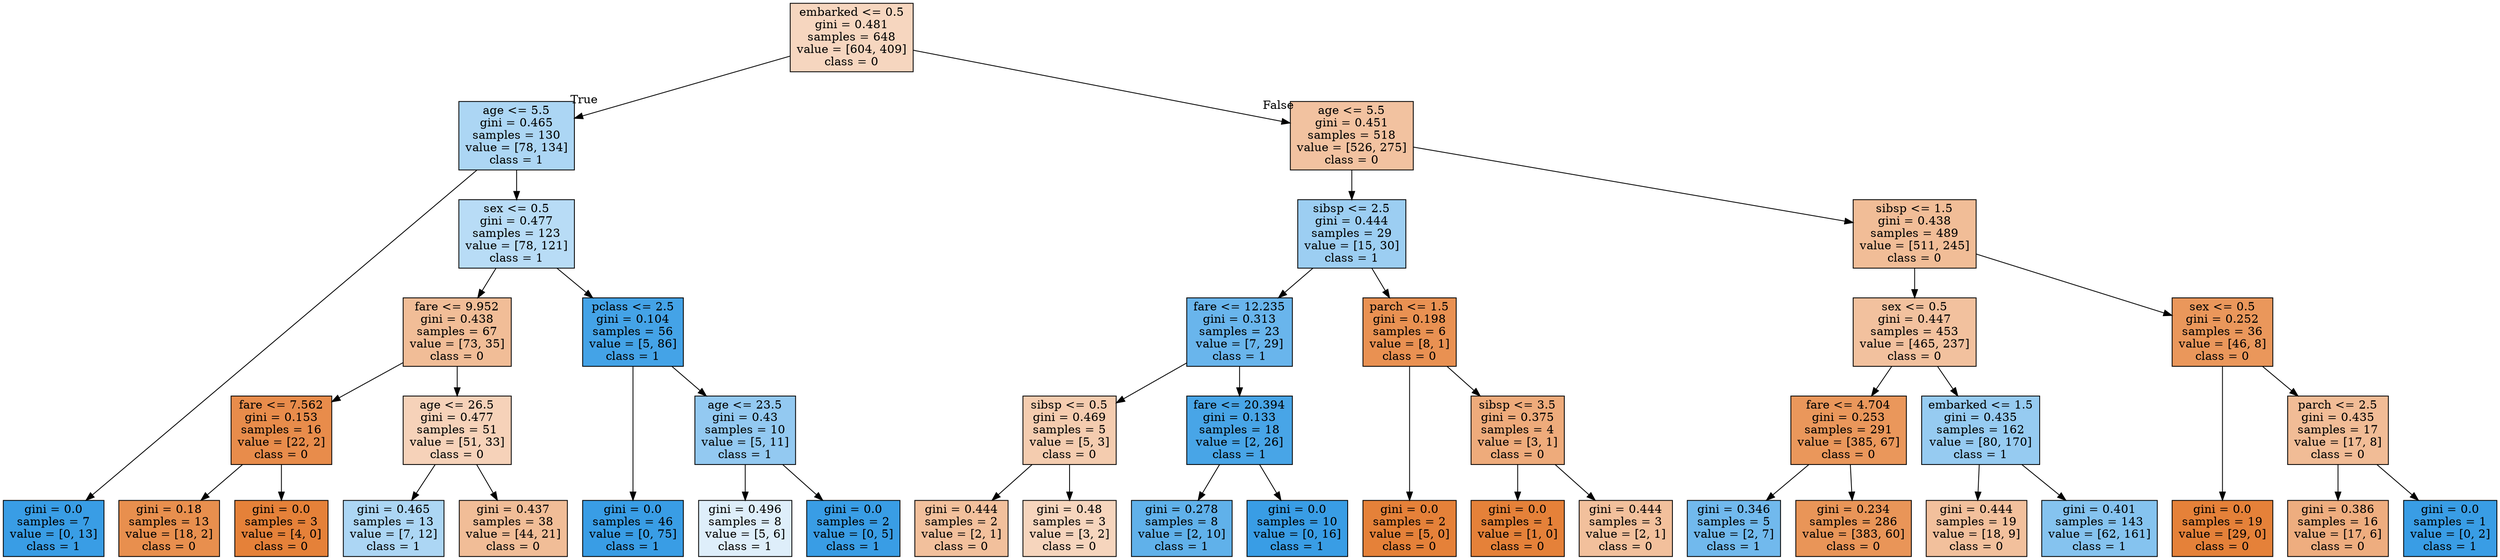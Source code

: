 digraph Tree {
node [shape=box, style="filled", color="black"] ;
graph [ranksep=equally, splines=polyline] ;
0 [label="embarked <= 0.5\ngini = 0.481\nsamples = 648\nvalue = [604, 409]\nclass = 0", fillcolor="#e5813952"] ;
1 [label="age <= 5.5\ngini = 0.465\nsamples = 130\nvalue = [78, 134]\nclass = 1", fillcolor="#399de56b"] ;
0 -> 1 [labeldistance=2.5, labelangle=45, headlabel="True"] ;
2 [label="gini = 0.0\nsamples = 7\nvalue = [0, 13]\nclass = 1", fillcolor="#399de5ff"] ;
1 -> 2 ;
3 [label="sex <= 0.5\ngini = 0.477\nsamples = 123\nvalue = [78, 121]\nclass = 1", fillcolor="#399de55b"] ;
1 -> 3 ;
4 [label="fare <= 9.952\ngini = 0.438\nsamples = 67\nvalue = [73, 35]\nclass = 0", fillcolor="#e5813985"] ;
3 -> 4 ;
5 [label="fare <= 7.562\ngini = 0.153\nsamples = 16\nvalue = [22, 2]\nclass = 0", fillcolor="#e58139e8"] ;
4 -> 5 ;
6 [label="gini = 0.18\nsamples = 13\nvalue = [18, 2]\nclass = 0", fillcolor="#e58139e3"] ;
5 -> 6 ;
7 [label="gini = 0.0\nsamples = 3\nvalue = [4, 0]\nclass = 0", fillcolor="#e58139ff"] ;
5 -> 7 ;
8 [label="age <= 26.5\ngini = 0.477\nsamples = 51\nvalue = [51, 33]\nclass = 0", fillcolor="#e581395a"] ;
4 -> 8 ;
9 [label="gini = 0.465\nsamples = 13\nvalue = [7, 12]\nclass = 1", fillcolor="#399de56a"] ;
8 -> 9 ;
10 [label="gini = 0.437\nsamples = 38\nvalue = [44, 21]\nclass = 0", fillcolor="#e5813985"] ;
8 -> 10 ;
11 [label="pclass <= 2.5\ngini = 0.104\nsamples = 56\nvalue = [5, 86]\nclass = 1", fillcolor="#399de5f0"] ;
3 -> 11 ;
12 [label="gini = 0.0\nsamples = 46\nvalue = [0, 75]\nclass = 1", fillcolor="#399de5ff"] ;
11 -> 12 ;
13 [label="age <= 23.5\ngini = 0.43\nsamples = 10\nvalue = [5, 11]\nclass = 1", fillcolor="#399de58b"] ;
11 -> 13 ;
14 [label="gini = 0.496\nsamples = 8\nvalue = [5, 6]\nclass = 1", fillcolor="#399de52a"] ;
13 -> 14 ;
15 [label="gini = 0.0\nsamples = 2\nvalue = [0, 5]\nclass = 1", fillcolor="#399de5ff"] ;
13 -> 15 ;
16 [label="age <= 5.5\ngini = 0.451\nsamples = 518\nvalue = [526, 275]\nclass = 0", fillcolor="#e581397a"] ;
0 -> 16 [labeldistance=2.5, labelangle=-45, headlabel="False"] ;
17 [label="sibsp <= 2.5\ngini = 0.444\nsamples = 29\nvalue = [15, 30]\nclass = 1", fillcolor="#399de57f"] ;
16 -> 17 ;
18 [label="fare <= 12.235\ngini = 0.313\nsamples = 23\nvalue = [7, 29]\nclass = 1", fillcolor="#399de5c1"] ;
17 -> 18 ;
19 [label="sibsp <= 0.5\ngini = 0.469\nsamples = 5\nvalue = [5, 3]\nclass = 0", fillcolor="#e5813966"] ;
18 -> 19 ;
20 [label="gini = 0.444\nsamples = 2\nvalue = [2, 1]\nclass = 0", fillcolor="#e581397f"] ;
19 -> 20 ;
21 [label="gini = 0.48\nsamples = 3\nvalue = [3, 2]\nclass = 0", fillcolor="#e5813955"] ;
19 -> 21 ;
22 [label="fare <= 20.394\ngini = 0.133\nsamples = 18\nvalue = [2, 26]\nclass = 1", fillcolor="#399de5eb"] ;
18 -> 22 ;
23 [label="gini = 0.278\nsamples = 8\nvalue = [2, 10]\nclass = 1", fillcolor="#399de5cc"] ;
22 -> 23 ;
24 [label="gini = 0.0\nsamples = 10\nvalue = [0, 16]\nclass = 1", fillcolor="#399de5ff"] ;
22 -> 24 ;
25 [label="parch <= 1.5\ngini = 0.198\nsamples = 6\nvalue = [8, 1]\nclass = 0", fillcolor="#e58139df"] ;
17 -> 25 ;
26 [label="gini = 0.0\nsamples = 2\nvalue = [5, 0]\nclass = 0", fillcolor="#e58139ff"] ;
25 -> 26 ;
27 [label="sibsp <= 3.5\ngini = 0.375\nsamples = 4\nvalue = [3, 1]\nclass = 0", fillcolor="#e58139aa"] ;
25 -> 27 ;
28 [label="gini = 0.0\nsamples = 1\nvalue = [1, 0]\nclass = 0", fillcolor="#e58139ff"] ;
27 -> 28 ;
29 [label="gini = 0.444\nsamples = 3\nvalue = [2, 1]\nclass = 0", fillcolor="#e581397f"] ;
27 -> 29 ;
30 [label="sibsp <= 1.5\ngini = 0.438\nsamples = 489\nvalue = [511, 245]\nclass = 0", fillcolor="#e5813985"] ;
16 -> 30 ;
31 [label="sex <= 0.5\ngini = 0.447\nsamples = 453\nvalue = [465, 237]\nclass = 0", fillcolor="#e581397d"] ;
30 -> 31 ;
32 [label="fare <= 4.704\ngini = 0.253\nsamples = 291\nvalue = [385, 67]\nclass = 0", fillcolor="#e58139d3"] ;
31 -> 32 ;
33 [label="gini = 0.346\nsamples = 5\nvalue = [2, 7]\nclass = 1", fillcolor="#399de5b6"] ;
32 -> 33 ;
34 [label="gini = 0.234\nsamples = 286\nvalue = [383, 60]\nclass = 0", fillcolor="#e58139d7"] ;
32 -> 34 ;
35 [label="embarked <= 1.5\ngini = 0.435\nsamples = 162\nvalue = [80, 170]\nclass = 1", fillcolor="#399de587"] ;
31 -> 35 ;
36 [label="gini = 0.444\nsamples = 19\nvalue = [18, 9]\nclass = 0", fillcolor="#e581397f"] ;
35 -> 36 ;
37 [label="gini = 0.401\nsamples = 143\nvalue = [62, 161]\nclass = 1", fillcolor="#399de59d"] ;
35 -> 37 ;
38 [label="sex <= 0.5\ngini = 0.252\nsamples = 36\nvalue = [46, 8]\nclass = 0", fillcolor="#e58139d3"] ;
30 -> 38 ;
39 [label="gini = 0.0\nsamples = 19\nvalue = [29, 0]\nclass = 0", fillcolor="#e58139ff"] ;
38 -> 39 ;
40 [label="parch <= 2.5\ngini = 0.435\nsamples = 17\nvalue = [17, 8]\nclass = 0", fillcolor="#e5813987"] ;
38 -> 40 ;
41 [label="gini = 0.386\nsamples = 16\nvalue = [17, 6]\nclass = 0", fillcolor="#e58139a5"] ;
40 -> 41 ;
42 [label="gini = 0.0\nsamples = 1\nvalue = [0, 2]\nclass = 1", fillcolor="#399de5ff"] ;
40 -> 42 ;
{rank=same ; 0} ;
{rank=same ; 1; 16} ;
{rank=same ; 3; 17; 30} ;
{rank=same ; 4; 11; 18; 25; 31; 38} ;
{rank=same ; 5; 8; 13; 19; 22; 27; 32; 35; 40} ;
{rank=same ; 2; 6; 7; 9; 10; 12; 14; 15; 20; 21; 23; 24; 26; 28; 29; 33; 34; 36; 37; 39; 41; 42} ;
}